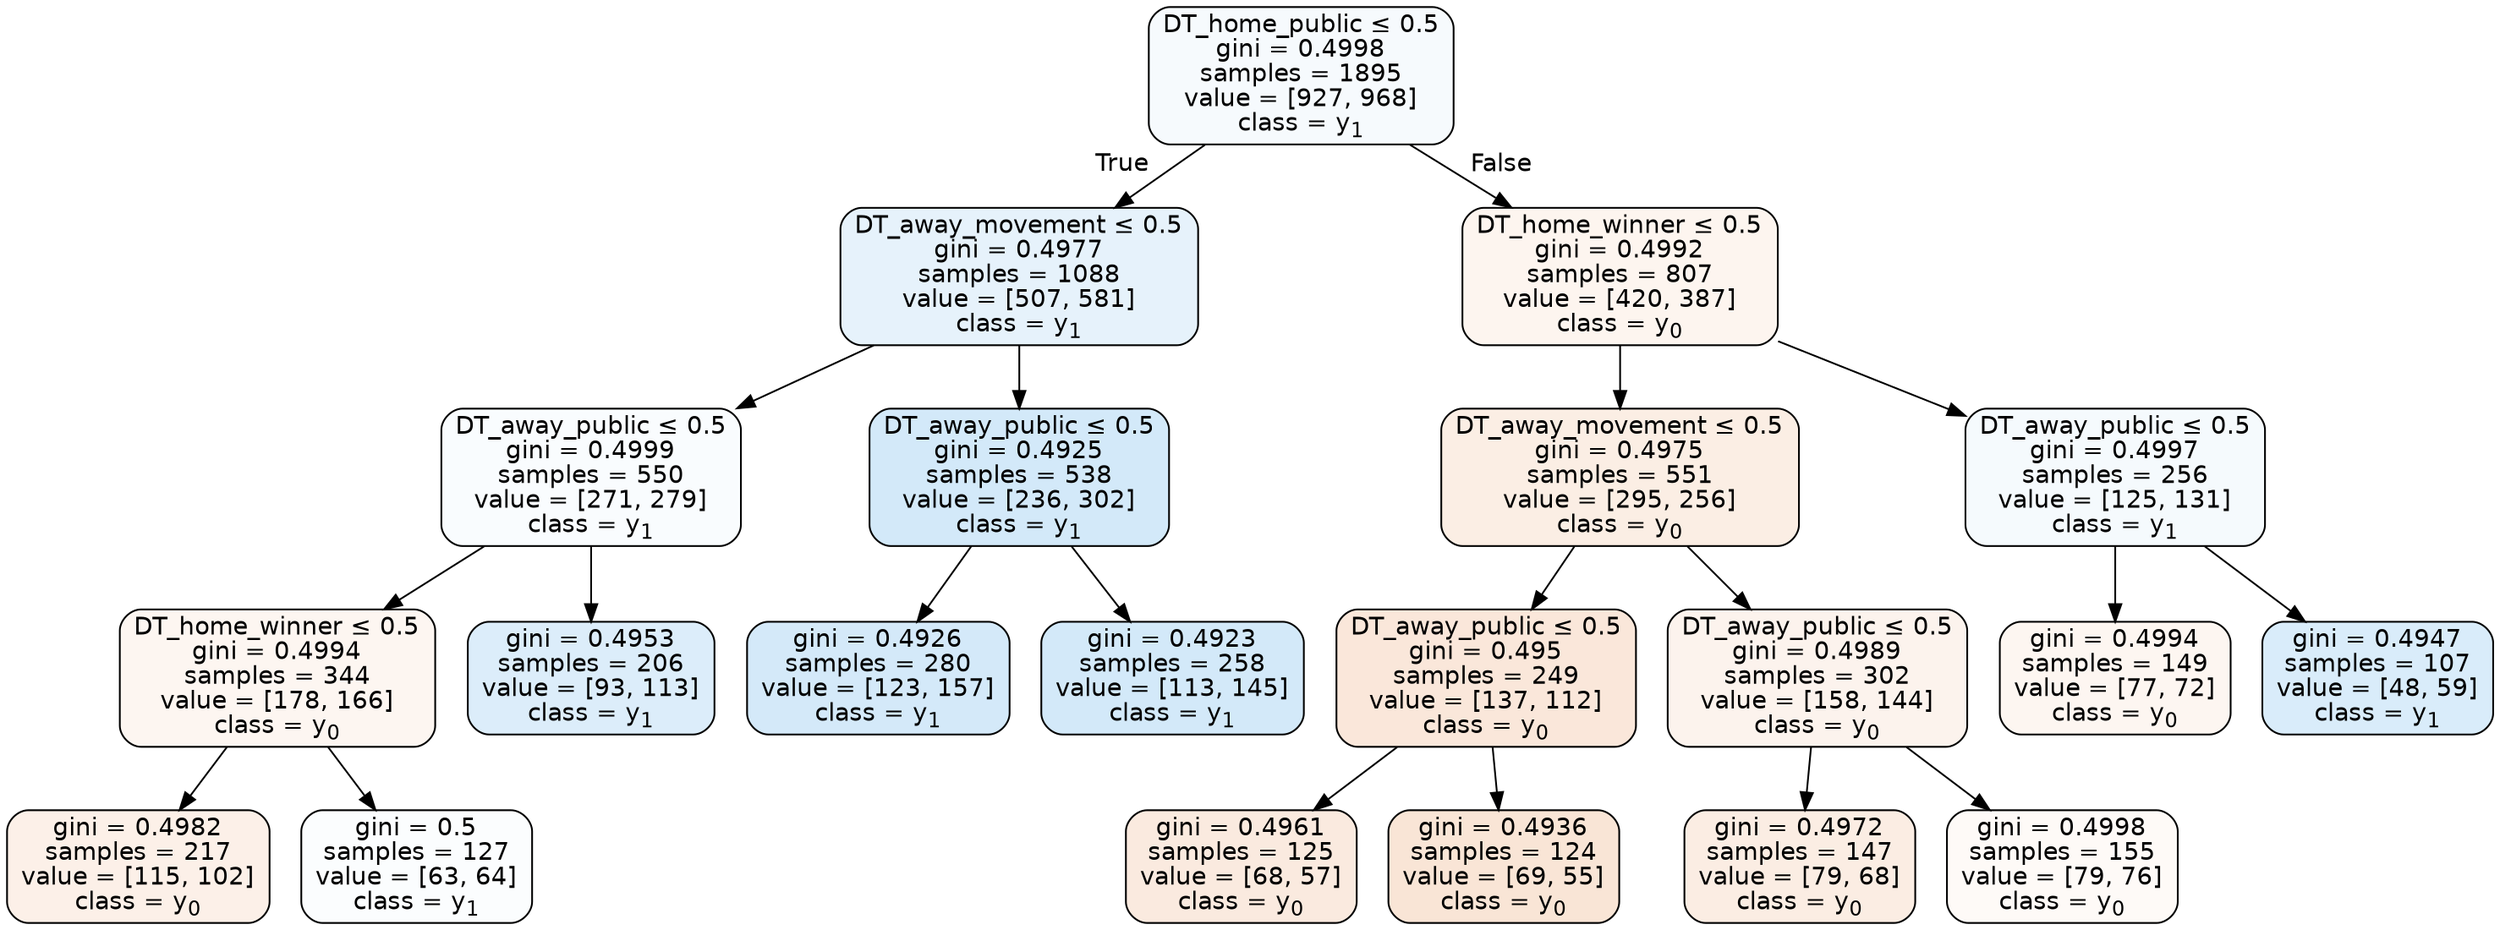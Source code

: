 digraph Tree {
node [shape=box, style="filled, rounded", color="black", fontname=helvetica] ;
edge [fontname=helvetica] ;
0 [label=<DT_home_public &le; 0.5<br/>gini = 0.4998<br/>samples = 1895<br/>value = [927, 968]<br/>class = y<SUB>1</SUB>>, fillcolor="#399de50b"] ;
1 [label=<DT_away_movement &le; 0.5<br/>gini = 0.4977<br/>samples = 1088<br/>value = [507, 581]<br/>class = y<SUB>1</SUB>>, fillcolor="#399de520"] ;
0 -> 1 [labeldistance=2.5, labelangle=45, headlabel="True"] ;
2 [label=<DT_away_public &le; 0.5<br/>gini = 0.4999<br/>samples = 550<br/>value = [271, 279]<br/>class = y<SUB>1</SUB>>, fillcolor="#399de507"] ;
1 -> 2 ;
3 [label=<DT_home_winner &le; 0.5<br/>gini = 0.4994<br/>samples = 344<br/>value = [178, 166]<br/>class = y<SUB>0</SUB>>, fillcolor="#e5813911"] ;
2 -> 3 ;
4 [label=<gini = 0.4982<br/>samples = 217<br/>value = [115, 102]<br/>class = y<SUB>0</SUB>>, fillcolor="#e581391d"] ;
3 -> 4 ;
5 [label=<gini = 0.5<br/>samples = 127<br/>value = [63, 64]<br/>class = y<SUB>1</SUB>>, fillcolor="#399de504"] ;
3 -> 5 ;
6 [label=<gini = 0.4953<br/>samples = 206<br/>value = [93, 113]<br/>class = y<SUB>1</SUB>>, fillcolor="#399de52d"] ;
2 -> 6 ;
7 [label=<DT_away_public &le; 0.5<br/>gini = 0.4925<br/>samples = 538<br/>value = [236, 302]<br/>class = y<SUB>1</SUB>>, fillcolor="#399de538"] ;
1 -> 7 ;
8 [label=<gini = 0.4926<br/>samples = 280<br/>value = [123, 157]<br/>class = y<SUB>1</SUB>>, fillcolor="#399de537"] ;
7 -> 8 ;
9 [label=<gini = 0.4923<br/>samples = 258<br/>value = [113, 145]<br/>class = y<SUB>1</SUB>>, fillcolor="#399de538"] ;
7 -> 9 ;
10 [label=<DT_home_winner &le; 0.5<br/>gini = 0.4992<br/>samples = 807<br/>value = [420, 387]<br/>class = y<SUB>0</SUB>>, fillcolor="#e5813914"] ;
0 -> 10 [labeldistance=2.5, labelangle=-45, headlabel="False"] ;
11 [label=<DT_away_movement &le; 0.5<br/>gini = 0.4975<br/>samples = 551<br/>value = [295, 256]<br/>class = y<SUB>0</SUB>>, fillcolor="#e5813922"] ;
10 -> 11 ;
12 [label=<DT_away_public &le; 0.5<br/>gini = 0.495<br/>samples = 249<br/>value = [137, 112]<br/>class = y<SUB>0</SUB>>, fillcolor="#e581392f"] ;
11 -> 12 ;
13 [label=<gini = 0.4961<br/>samples = 125<br/>value = [68, 57]<br/>class = y<SUB>0</SUB>>, fillcolor="#e5813929"] ;
12 -> 13 ;
14 [label=<gini = 0.4936<br/>samples = 124<br/>value = [69, 55]<br/>class = y<SUB>0</SUB>>, fillcolor="#e5813934"] ;
12 -> 14 ;
15 [label=<DT_away_public &le; 0.5<br/>gini = 0.4989<br/>samples = 302<br/>value = [158, 144]<br/>class = y<SUB>0</SUB>>, fillcolor="#e5813917"] ;
11 -> 15 ;
16 [label=<gini = 0.4972<br/>samples = 147<br/>value = [79, 68]<br/>class = y<SUB>0</SUB>>, fillcolor="#e5813924"] ;
15 -> 16 ;
17 [label=<gini = 0.4998<br/>samples = 155<br/>value = [79, 76]<br/>class = y<SUB>0</SUB>>, fillcolor="#e581390a"] ;
15 -> 17 ;
18 [label=<DT_away_public &le; 0.5<br/>gini = 0.4997<br/>samples = 256<br/>value = [125, 131]<br/>class = y<SUB>1</SUB>>, fillcolor="#399de50c"] ;
10 -> 18 ;
19 [label=<gini = 0.4994<br/>samples = 149<br/>value = [77, 72]<br/>class = y<SUB>0</SUB>>, fillcolor="#e5813911"] ;
18 -> 19 ;
20 [label=<gini = 0.4947<br/>samples = 107<br/>value = [48, 59]<br/>class = y<SUB>1</SUB>>, fillcolor="#399de530"] ;
18 -> 20 ;
}